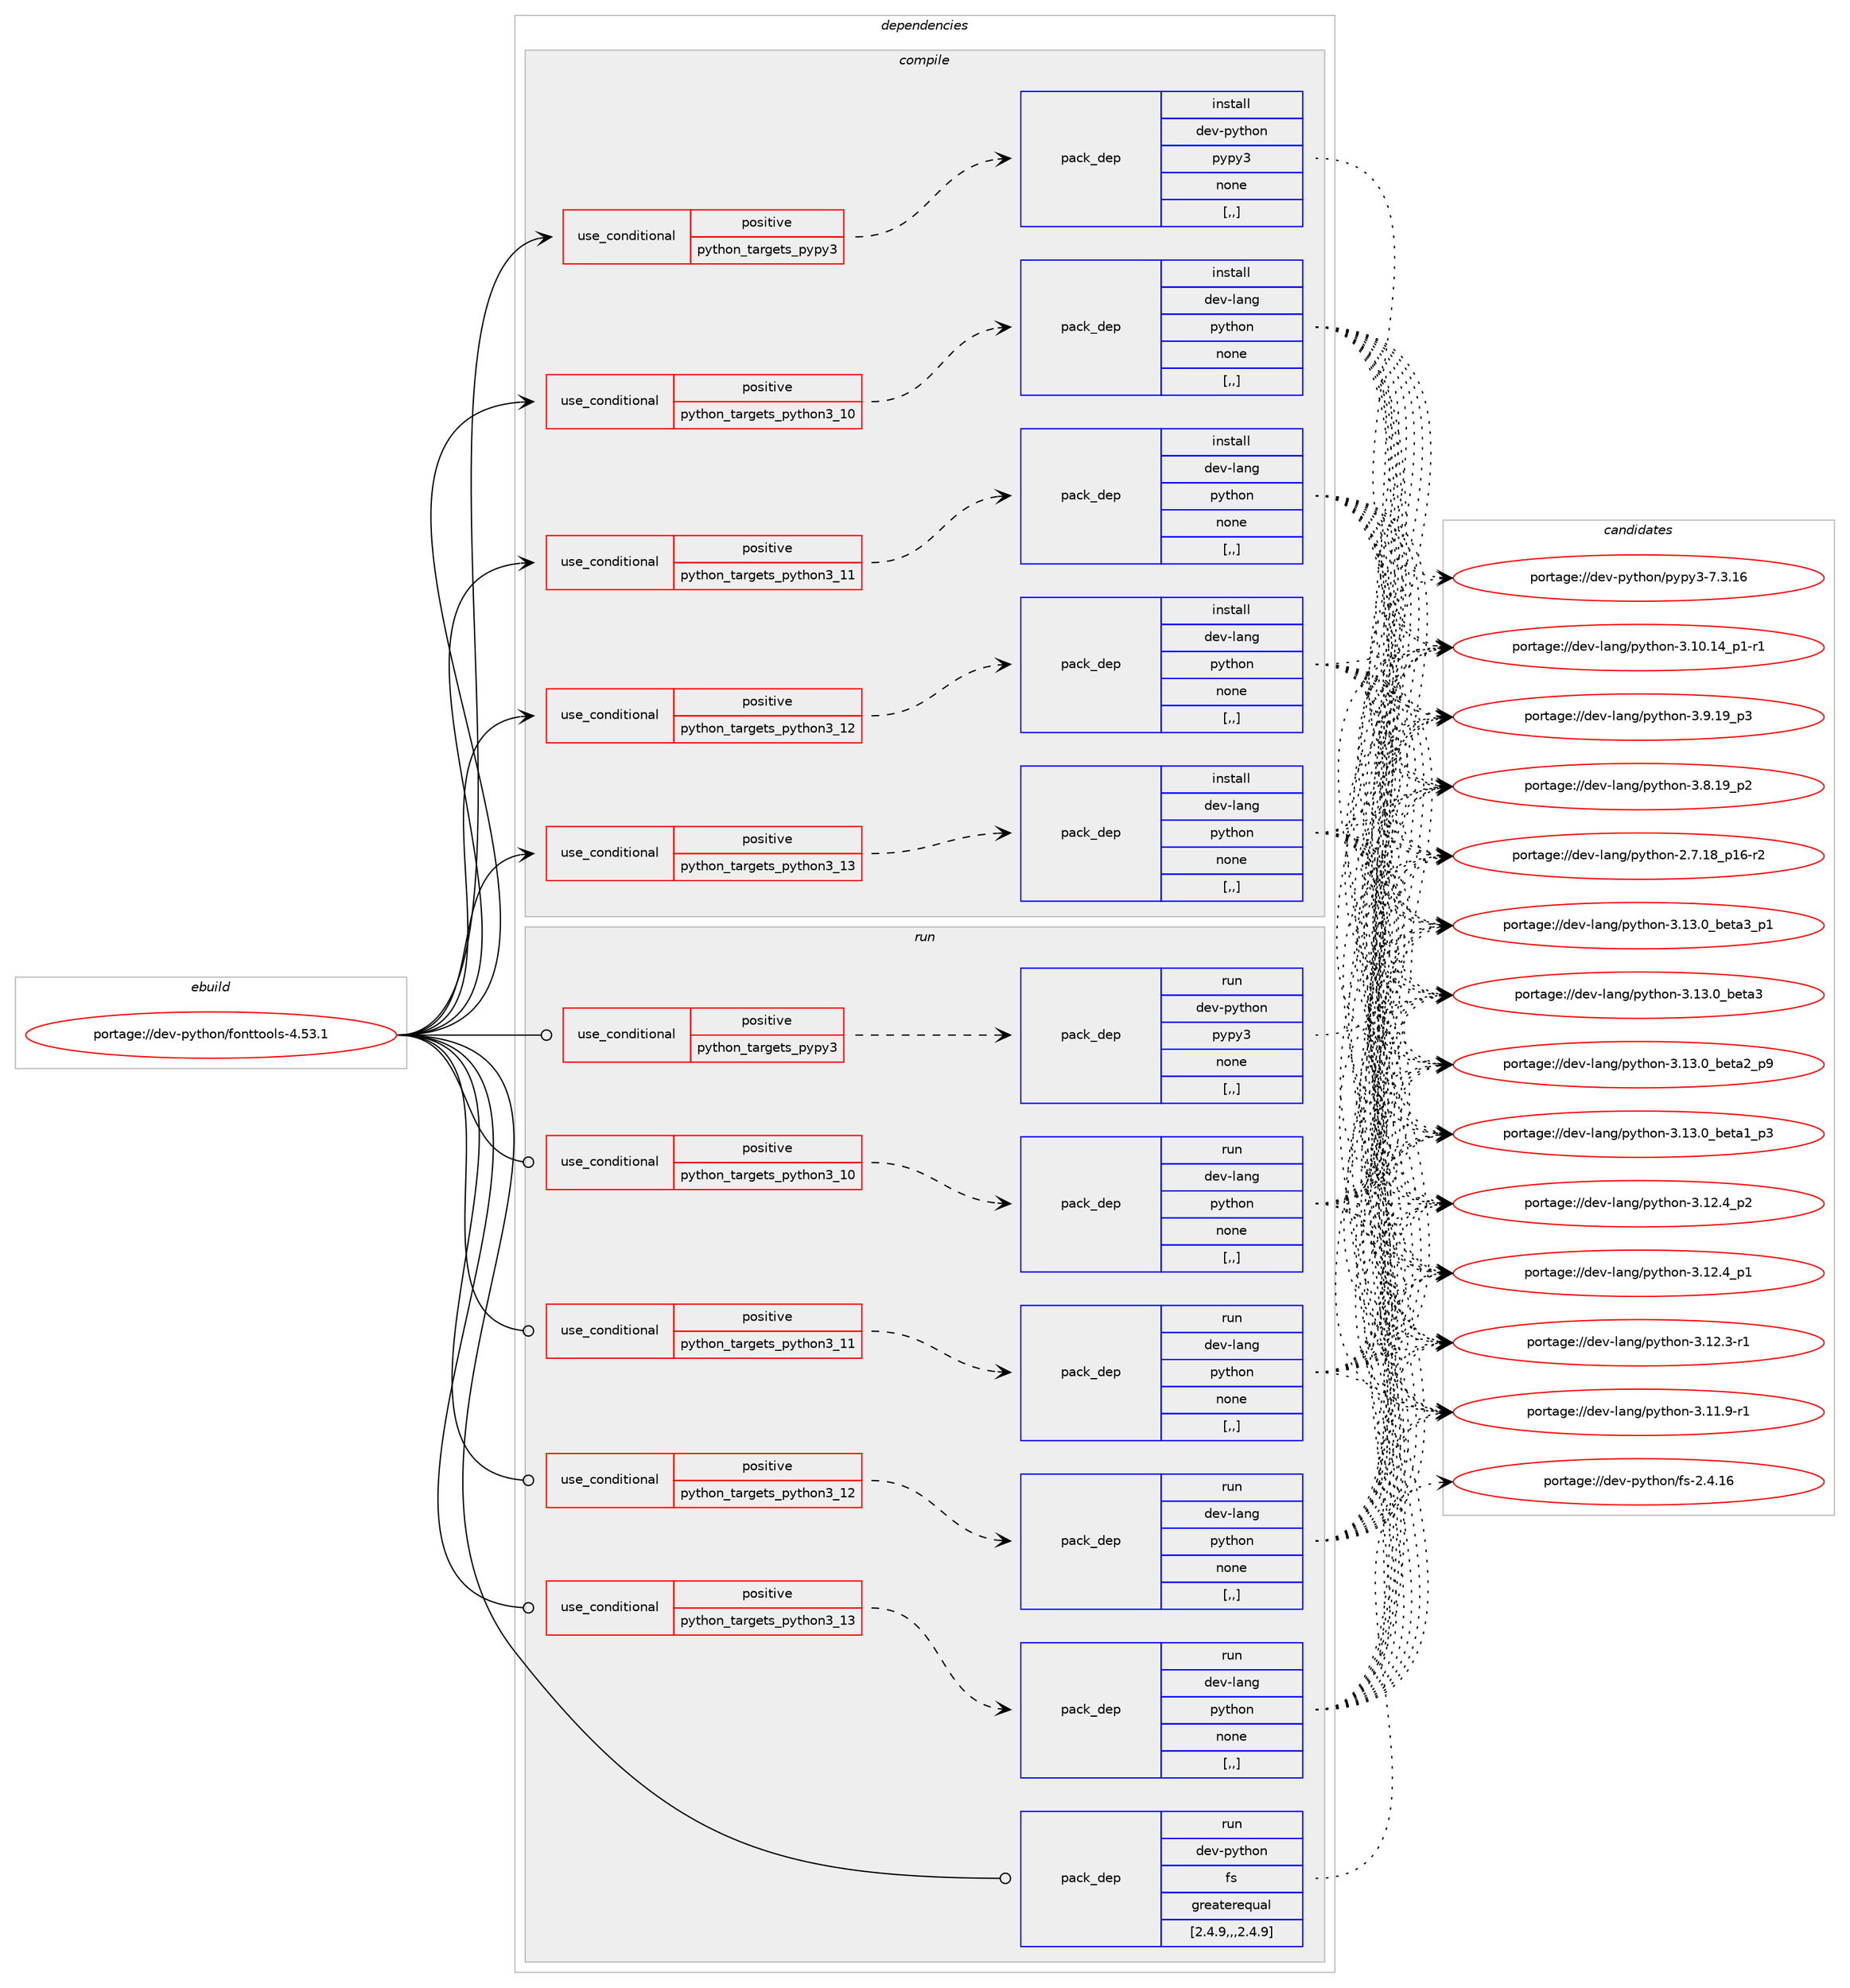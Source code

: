 digraph prolog {

# *************
# Graph options
# *************

newrank=true;
concentrate=true;
compound=true;
graph [rankdir=LR,fontname=Helvetica,fontsize=10,ranksep=1.5];#, ranksep=2.5, nodesep=0.2];
edge  [arrowhead=vee];
node  [fontname=Helvetica,fontsize=10];

# **********
# The ebuild
# **********

subgraph cluster_leftcol {
color=gray;
label=<<i>ebuild</i>>;
id [label="portage://dev-python/fonttools-4.53.1", color=red, width=4, href="../dev-python/fonttools-4.53.1.svg"];
}

# ****************
# The dependencies
# ****************

subgraph cluster_midcol {
color=gray;
label=<<i>dependencies</i>>;
subgraph cluster_compile {
fillcolor="#eeeeee";
style=filled;
label=<<i>compile</i>>;
subgraph cond32775 {
dependency146113 [label=<<TABLE BORDER="0" CELLBORDER="1" CELLSPACING="0" CELLPADDING="4"><TR><TD ROWSPAN="3" CELLPADDING="10">use_conditional</TD></TR><TR><TD>positive</TD></TR><TR><TD>python_targets_pypy3</TD></TR></TABLE>>, shape=none, color=red];
subgraph pack112089 {
dependency146114 [label=<<TABLE BORDER="0" CELLBORDER="1" CELLSPACING="0" CELLPADDING="4" WIDTH="220"><TR><TD ROWSPAN="6" CELLPADDING="30">pack_dep</TD></TR><TR><TD WIDTH="110">install</TD></TR><TR><TD>dev-python</TD></TR><TR><TD>pypy3</TD></TR><TR><TD>none</TD></TR><TR><TD>[,,]</TD></TR></TABLE>>, shape=none, color=blue];
}
dependency146113:e -> dependency146114:w [weight=20,style="dashed",arrowhead="vee"];
}
id:e -> dependency146113:w [weight=20,style="solid",arrowhead="vee"];
subgraph cond32776 {
dependency146115 [label=<<TABLE BORDER="0" CELLBORDER="1" CELLSPACING="0" CELLPADDING="4"><TR><TD ROWSPAN="3" CELLPADDING="10">use_conditional</TD></TR><TR><TD>positive</TD></TR><TR><TD>python_targets_python3_10</TD></TR></TABLE>>, shape=none, color=red];
subgraph pack112090 {
dependency146116 [label=<<TABLE BORDER="0" CELLBORDER="1" CELLSPACING="0" CELLPADDING="4" WIDTH="220"><TR><TD ROWSPAN="6" CELLPADDING="30">pack_dep</TD></TR><TR><TD WIDTH="110">install</TD></TR><TR><TD>dev-lang</TD></TR><TR><TD>python</TD></TR><TR><TD>none</TD></TR><TR><TD>[,,]</TD></TR></TABLE>>, shape=none, color=blue];
}
dependency146115:e -> dependency146116:w [weight=20,style="dashed",arrowhead="vee"];
}
id:e -> dependency146115:w [weight=20,style="solid",arrowhead="vee"];
subgraph cond32777 {
dependency146117 [label=<<TABLE BORDER="0" CELLBORDER="1" CELLSPACING="0" CELLPADDING="4"><TR><TD ROWSPAN="3" CELLPADDING="10">use_conditional</TD></TR><TR><TD>positive</TD></TR><TR><TD>python_targets_python3_11</TD></TR></TABLE>>, shape=none, color=red];
subgraph pack112091 {
dependency146118 [label=<<TABLE BORDER="0" CELLBORDER="1" CELLSPACING="0" CELLPADDING="4" WIDTH="220"><TR><TD ROWSPAN="6" CELLPADDING="30">pack_dep</TD></TR><TR><TD WIDTH="110">install</TD></TR><TR><TD>dev-lang</TD></TR><TR><TD>python</TD></TR><TR><TD>none</TD></TR><TR><TD>[,,]</TD></TR></TABLE>>, shape=none, color=blue];
}
dependency146117:e -> dependency146118:w [weight=20,style="dashed",arrowhead="vee"];
}
id:e -> dependency146117:w [weight=20,style="solid",arrowhead="vee"];
subgraph cond32778 {
dependency146119 [label=<<TABLE BORDER="0" CELLBORDER="1" CELLSPACING="0" CELLPADDING="4"><TR><TD ROWSPAN="3" CELLPADDING="10">use_conditional</TD></TR><TR><TD>positive</TD></TR><TR><TD>python_targets_python3_12</TD></TR></TABLE>>, shape=none, color=red];
subgraph pack112092 {
dependency146120 [label=<<TABLE BORDER="0" CELLBORDER="1" CELLSPACING="0" CELLPADDING="4" WIDTH="220"><TR><TD ROWSPAN="6" CELLPADDING="30">pack_dep</TD></TR><TR><TD WIDTH="110">install</TD></TR><TR><TD>dev-lang</TD></TR><TR><TD>python</TD></TR><TR><TD>none</TD></TR><TR><TD>[,,]</TD></TR></TABLE>>, shape=none, color=blue];
}
dependency146119:e -> dependency146120:w [weight=20,style="dashed",arrowhead="vee"];
}
id:e -> dependency146119:w [weight=20,style="solid",arrowhead="vee"];
subgraph cond32779 {
dependency146121 [label=<<TABLE BORDER="0" CELLBORDER="1" CELLSPACING="0" CELLPADDING="4"><TR><TD ROWSPAN="3" CELLPADDING="10">use_conditional</TD></TR><TR><TD>positive</TD></TR><TR><TD>python_targets_python3_13</TD></TR></TABLE>>, shape=none, color=red];
subgraph pack112093 {
dependency146122 [label=<<TABLE BORDER="0" CELLBORDER="1" CELLSPACING="0" CELLPADDING="4" WIDTH="220"><TR><TD ROWSPAN="6" CELLPADDING="30">pack_dep</TD></TR><TR><TD WIDTH="110">install</TD></TR><TR><TD>dev-lang</TD></TR><TR><TD>python</TD></TR><TR><TD>none</TD></TR><TR><TD>[,,]</TD></TR></TABLE>>, shape=none, color=blue];
}
dependency146121:e -> dependency146122:w [weight=20,style="dashed",arrowhead="vee"];
}
id:e -> dependency146121:w [weight=20,style="solid",arrowhead="vee"];
}
subgraph cluster_compileandrun {
fillcolor="#eeeeee";
style=filled;
label=<<i>compile and run</i>>;
}
subgraph cluster_run {
fillcolor="#eeeeee";
style=filled;
label=<<i>run</i>>;
subgraph cond32780 {
dependency146123 [label=<<TABLE BORDER="0" CELLBORDER="1" CELLSPACING="0" CELLPADDING="4"><TR><TD ROWSPAN="3" CELLPADDING="10">use_conditional</TD></TR><TR><TD>positive</TD></TR><TR><TD>python_targets_pypy3</TD></TR></TABLE>>, shape=none, color=red];
subgraph pack112094 {
dependency146124 [label=<<TABLE BORDER="0" CELLBORDER="1" CELLSPACING="0" CELLPADDING="4" WIDTH="220"><TR><TD ROWSPAN="6" CELLPADDING="30">pack_dep</TD></TR><TR><TD WIDTH="110">run</TD></TR><TR><TD>dev-python</TD></TR><TR><TD>pypy3</TD></TR><TR><TD>none</TD></TR><TR><TD>[,,]</TD></TR></TABLE>>, shape=none, color=blue];
}
dependency146123:e -> dependency146124:w [weight=20,style="dashed",arrowhead="vee"];
}
id:e -> dependency146123:w [weight=20,style="solid",arrowhead="odot"];
subgraph cond32781 {
dependency146125 [label=<<TABLE BORDER="0" CELLBORDER="1" CELLSPACING="0" CELLPADDING="4"><TR><TD ROWSPAN="3" CELLPADDING="10">use_conditional</TD></TR><TR><TD>positive</TD></TR><TR><TD>python_targets_python3_10</TD></TR></TABLE>>, shape=none, color=red];
subgraph pack112095 {
dependency146126 [label=<<TABLE BORDER="0" CELLBORDER="1" CELLSPACING="0" CELLPADDING="4" WIDTH="220"><TR><TD ROWSPAN="6" CELLPADDING="30">pack_dep</TD></TR><TR><TD WIDTH="110">run</TD></TR><TR><TD>dev-lang</TD></TR><TR><TD>python</TD></TR><TR><TD>none</TD></TR><TR><TD>[,,]</TD></TR></TABLE>>, shape=none, color=blue];
}
dependency146125:e -> dependency146126:w [weight=20,style="dashed",arrowhead="vee"];
}
id:e -> dependency146125:w [weight=20,style="solid",arrowhead="odot"];
subgraph cond32782 {
dependency146127 [label=<<TABLE BORDER="0" CELLBORDER="1" CELLSPACING="0" CELLPADDING="4"><TR><TD ROWSPAN="3" CELLPADDING="10">use_conditional</TD></TR><TR><TD>positive</TD></TR><TR><TD>python_targets_python3_11</TD></TR></TABLE>>, shape=none, color=red];
subgraph pack112096 {
dependency146128 [label=<<TABLE BORDER="0" CELLBORDER="1" CELLSPACING="0" CELLPADDING="4" WIDTH="220"><TR><TD ROWSPAN="6" CELLPADDING="30">pack_dep</TD></TR><TR><TD WIDTH="110">run</TD></TR><TR><TD>dev-lang</TD></TR><TR><TD>python</TD></TR><TR><TD>none</TD></TR><TR><TD>[,,]</TD></TR></TABLE>>, shape=none, color=blue];
}
dependency146127:e -> dependency146128:w [weight=20,style="dashed",arrowhead="vee"];
}
id:e -> dependency146127:w [weight=20,style="solid",arrowhead="odot"];
subgraph cond32783 {
dependency146129 [label=<<TABLE BORDER="0" CELLBORDER="1" CELLSPACING="0" CELLPADDING="4"><TR><TD ROWSPAN="3" CELLPADDING="10">use_conditional</TD></TR><TR><TD>positive</TD></TR><TR><TD>python_targets_python3_12</TD></TR></TABLE>>, shape=none, color=red];
subgraph pack112097 {
dependency146130 [label=<<TABLE BORDER="0" CELLBORDER="1" CELLSPACING="0" CELLPADDING="4" WIDTH="220"><TR><TD ROWSPAN="6" CELLPADDING="30">pack_dep</TD></TR><TR><TD WIDTH="110">run</TD></TR><TR><TD>dev-lang</TD></TR><TR><TD>python</TD></TR><TR><TD>none</TD></TR><TR><TD>[,,]</TD></TR></TABLE>>, shape=none, color=blue];
}
dependency146129:e -> dependency146130:w [weight=20,style="dashed",arrowhead="vee"];
}
id:e -> dependency146129:w [weight=20,style="solid",arrowhead="odot"];
subgraph cond32784 {
dependency146131 [label=<<TABLE BORDER="0" CELLBORDER="1" CELLSPACING="0" CELLPADDING="4"><TR><TD ROWSPAN="3" CELLPADDING="10">use_conditional</TD></TR><TR><TD>positive</TD></TR><TR><TD>python_targets_python3_13</TD></TR></TABLE>>, shape=none, color=red];
subgraph pack112098 {
dependency146132 [label=<<TABLE BORDER="0" CELLBORDER="1" CELLSPACING="0" CELLPADDING="4" WIDTH="220"><TR><TD ROWSPAN="6" CELLPADDING="30">pack_dep</TD></TR><TR><TD WIDTH="110">run</TD></TR><TR><TD>dev-lang</TD></TR><TR><TD>python</TD></TR><TR><TD>none</TD></TR><TR><TD>[,,]</TD></TR></TABLE>>, shape=none, color=blue];
}
dependency146131:e -> dependency146132:w [weight=20,style="dashed",arrowhead="vee"];
}
id:e -> dependency146131:w [weight=20,style="solid",arrowhead="odot"];
subgraph pack112099 {
dependency146133 [label=<<TABLE BORDER="0" CELLBORDER="1" CELLSPACING="0" CELLPADDING="4" WIDTH="220"><TR><TD ROWSPAN="6" CELLPADDING="30">pack_dep</TD></TR><TR><TD WIDTH="110">run</TD></TR><TR><TD>dev-python</TD></TR><TR><TD>fs</TD></TR><TR><TD>greaterequal</TD></TR><TR><TD>[2.4.9,,,2.4.9]</TD></TR></TABLE>>, shape=none, color=blue];
}
id:e -> dependency146133:w [weight=20,style="solid",arrowhead="odot"];
}
}

# **************
# The candidates
# **************

subgraph cluster_choices {
rank=same;
color=gray;
label=<<i>candidates</i>>;

subgraph choice112089 {
color=black;
nodesep=1;
choice10010111845112121116104111110471121211121215145554651464954 [label="portage://dev-python/pypy3-7.3.16", color=red, width=4,href="../dev-python/pypy3-7.3.16.svg"];
dependency146114:e -> choice10010111845112121116104111110471121211121215145554651464954:w [style=dotted,weight="100"];
}
subgraph choice112090 {
color=black;
nodesep=1;
choice10010111845108971101034711212111610411111045514649514648959810111697519511249 [label="portage://dev-lang/python-3.13.0_beta3_p1", color=red, width=4,href="../dev-lang/python-3.13.0_beta3_p1.svg"];
choice1001011184510897110103471121211161041111104551464951464895981011169751 [label="portage://dev-lang/python-3.13.0_beta3", color=red, width=4,href="../dev-lang/python-3.13.0_beta3.svg"];
choice10010111845108971101034711212111610411111045514649514648959810111697509511257 [label="portage://dev-lang/python-3.13.0_beta2_p9", color=red, width=4,href="../dev-lang/python-3.13.0_beta2_p9.svg"];
choice10010111845108971101034711212111610411111045514649514648959810111697499511251 [label="portage://dev-lang/python-3.13.0_beta1_p3", color=red, width=4,href="../dev-lang/python-3.13.0_beta1_p3.svg"];
choice100101118451089711010347112121116104111110455146495046529511250 [label="portage://dev-lang/python-3.12.4_p2", color=red, width=4,href="../dev-lang/python-3.12.4_p2.svg"];
choice100101118451089711010347112121116104111110455146495046529511249 [label="portage://dev-lang/python-3.12.4_p1", color=red, width=4,href="../dev-lang/python-3.12.4_p1.svg"];
choice100101118451089711010347112121116104111110455146495046514511449 [label="portage://dev-lang/python-3.12.3-r1", color=red, width=4,href="../dev-lang/python-3.12.3-r1.svg"];
choice100101118451089711010347112121116104111110455146494946574511449 [label="portage://dev-lang/python-3.11.9-r1", color=red, width=4,href="../dev-lang/python-3.11.9-r1.svg"];
choice100101118451089711010347112121116104111110455146494846495295112494511449 [label="portage://dev-lang/python-3.10.14_p1-r1", color=red, width=4,href="../dev-lang/python-3.10.14_p1-r1.svg"];
choice100101118451089711010347112121116104111110455146574649579511251 [label="portage://dev-lang/python-3.9.19_p3", color=red, width=4,href="../dev-lang/python-3.9.19_p3.svg"];
choice100101118451089711010347112121116104111110455146564649579511250 [label="portage://dev-lang/python-3.8.19_p2", color=red, width=4,href="../dev-lang/python-3.8.19_p2.svg"];
choice100101118451089711010347112121116104111110455046554649569511249544511450 [label="portage://dev-lang/python-2.7.18_p16-r2", color=red, width=4,href="../dev-lang/python-2.7.18_p16-r2.svg"];
dependency146116:e -> choice10010111845108971101034711212111610411111045514649514648959810111697519511249:w [style=dotted,weight="100"];
dependency146116:e -> choice1001011184510897110103471121211161041111104551464951464895981011169751:w [style=dotted,weight="100"];
dependency146116:e -> choice10010111845108971101034711212111610411111045514649514648959810111697509511257:w [style=dotted,weight="100"];
dependency146116:e -> choice10010111845108971101034711212111610411111045514649514648959810111697499511251:w [style=dotted,weight="100"];
dependency146116:e -> choice100101118451089711010347112121116104111110455146495046529511250:w [style=dotted,weight="100"];
dependency146116:e -> choice100101118451089711010347112121116104111110455146495046529511249:w [style=dotted,weight="100"];
dependency146116:e -> choice100101118451089711010347112121116104111110455146495046514511449:w [style=dotted,weight="100"];
dependency146116:e -> choice100101118451089711010347112121116104111110455146494946574511449:w [style=dotted,weight="100"];
dependency146116:e -> choice100101118451089711010347112121116104111110455146494846495295112494511449:w [style=dotted,weight="100"];
dependency146116:e -> choice100101118451089711010347112121116104111110455146574649579511251:w [style=dotted,weight="100"];
dependency146116:e -> choice100101118451089711010347112121116104111110455146564649579511250:w [style=dotted,weight="100"];
dependency146116:e -> choice100101118451089711010347112121116104111110455046554649569511249544511450:w [style=dotted,weight="100"];
}
subgraph choice112091 {
color=black;
nodesep=1;
choice10010111845108971101034711212111610411111045514649514648959810111697519511249 [label="portage://dev-lang/python-3.13.0_beta3_p1", color=red, width=4,href="../dev-lang/python-3.13.0_beta3_p1.svg"];
choice1001011184510897110103471121211161041111104551464951464895981011169751 [label="portage://dev-lang/python-3.13.0_beta3", color=red, width=4,href="../dev-lang/python-3.13.0_beta3.svg"];
choice10010111845108971101034711212111610411111045514649514648959810111697509511257 [label="portage://dev-lang/python-3.13.0_beta2_p9", color=red, width=4,href="../dev-lang/python-3.13.0_beta2_p9.svg"];
choice10010111845108971101034711212111610411111045514649514648959810111697499511251 [label="portage://dev-lang/python-3.13.0_beta1_p3", color=red, width=4,href="../dev-lang/python-3.13.0_beta1_p3.svg"];
choice100101118451089711010347112121116104111110455146495046529511250 [label="portage://dev-lang/python-3.12.4_p2", color=red, width=4,href="../dev-lang/python-3.12.4_p2.svg"];
choice100101118451089711010347112121116104111110455146495046529511249 [label="portage://dev-lang/python-3.12.4_p1", color=red, width=4,href="../dev-lang/python-3.12.4_p1.svg"];
choice100101118451089711010347112121116104111110455146495046514511449 [label="portage://dev-lang/python-3.12.3-r1", color=red, width=4,href="../dev-lang/python-3.12.3-r1.svg"];
choice100101118451089711010347112121116104111110455146494946574511449 [label="portage://dev-lang/python-3.11.9-r1", color=red, width=4,href="../dev-lang/python-3.11.9-r1.svg"];
choice100101118451089711010347112121116104111110455146494846495295112494511449 [label="portage://dev-lang/python-3.10.14_p1-r1", color=red, width=4,href="../dev-lang/python-3.10.14_p1-r1.svg"];
choice100101118451089711010347112121116104111110455146574649579511251 [label="portage://dev-lang/python-3.9.19_p3", color=red, width=4,href="../dev-lang/python-3.9.19_p3.svg"];
choice100101118451089711010347112121116104111110455146564649579511250 [label="portage://dev-lang/python-3.8.19_p2", color=red, width=4,href="../dev-lang/python-3.8.19_p2.svg"];
choice100101118451089711010347112121116104111110455046554649569511249544511450 [label="portage://dev-lang/python-2.7.18_p16-r2", color=red, width=4,href="../dev-lang/python-2.7.18_p16-r2.svg"];
dependency146118:e -> choice10010111845108971101034711212111610411111045514649514648959810111697519511249:w [style=dotted,weight="100"];
dependency146118:e -> choice1001011184510897110103471121211161041111104551464951464895981011169751:w [style=dotted,weight="100"];
dependency146118:e -> choice10010111845108971101034711212111610411111045514649514648959810111697509511257:w [style=dotted,weight="100"];
dependency146118:e -> choice10010111845108971101034711212111610411111045514649514648959810111697499511251:w [style=dotted,weight="100"];
dependency146118:e -> choice100101118451089711010347112121116104111110455146495046529511250:w [style=dotted,weight="100"];
dependency146118:e -> choice100101118451089711010347112121116104111110455146495046529511249:w [style=dotted,weight="100"];
dependency146118:e -> choice100101118451089711010347112121116104111110455146495046514511449:w [style=dotted,weight="100"];
dependency146118:e -> choice100101118451089711010347112121116104111110455146494946574511449:w [style=dotted,weight="100"];
dependency146118:e -> choice100101118451089711010347112121116104111110455146494846495295112494511449:w [style=dotted,weight="100"];
dependency146118:e -> choice100101118451089711010347112121116104111110455146574649579511251:w [style=dotted,weight="100"];
dependency146118:e -> choice100101118451089711010347112121116104111110455146564649579511250:w [style=dotted,weight="100"];
dependency146118:e -> choice100101118451089711010347112121116104111110455046554649569511249544511450:w [style=dotted,weight="100"];
}
subgraph choice112092 {
color=black;
nodesep=1;
choice10010111845108971101034711212111610411111045514649514648959810111697519511249 [label="portage://dev-lang/python-3.13.0_beta3_p1", color=red, width=4,href="../dev-lang/python-3.13.0_beta3_p1.svg"];
choice1001011184510897110103471121211161041111104551464951464895981011169751 [label="portage://dev-lang/python-3.13.0_beta3", color=red, width=4,href="../dev-lang/python-3.13.0_beta3.svg"];
choice10010111845108971101034711212111610411111045514649514648959810111697509511257 [label="portage://dev-lang/python-3.13.0_beta2_p9", color=red, width=4,href="../dev-lang/python-3.13.0_beta2_p9.svg"];
choice10010111845108971101034711212111610411111045514649514648959810111697499511251 [label="portage://dev-lang/python-3.13.0_beta1_p3", color=red, width=4,href="../dev-lang/python-3.13.0_beta1_p3.svg"];
choice100101118451089711010347112121116104111110455146495046529511250 [label="portage://dev-lang/python-3.12.4_p2", color=red, width=4,href="../dev-lang/python-3.12.4_p2.svg"];
choice100101118451089711010347112121116104111110455146495046529511249 [label="portage://dev-lang/python-3.12.4_p1", color=red, width=4,href="../dev-lang/python-3.12.4_p1.svg"];
choice100101118451089711010347112121116104111110455146495046514511449 [label="portage://dev-lang/python-3.12.3-r1", color=red, width=4,href="../dev-lang/python-3.12.3-r1.svg"];
choice100101118451089711010347112121116104111110455146494946574511449 [label="portage://dev-lang/python-3.11.9-r1", color=red, width=4,href="../dev-lang/python-3.11.9-r1.svg"];
choice100101118451089711010347112121116104111110455146494846495295112494511449 [label="portage://dev-lang/python-3.10.14_p1-r1", color=red, width=4,href="../dev-lang/python-3.10.14_p1-r1.svg"];
choice100101118451089711010347112121116104111110455146574649579511251 [label="portage://dev-lang/python-3.9.19_p3", color=red, width=4,href="../dev-lang/python-3.9.19_p3.svg"];
choice100101118451089711010347112121116104111110455146564649579511250 [label="portage://dev-lang/python-3.8.19_p2", color=red, width=4,href="../dev-lang/python-3.8.19_p2.svg"];
choice100101118451089711010347112121116104111110455046554649569511249544511450 [label="portage://dev-lang/python-2.7.18_p16-r2", color=red, width=4,href="../dev-lang/python-2.7.18_p16-r2.svg"];
dependency146120:e -> choice10010111845108971101034711212111610411111045514649514648959810111697519511249:w [style=dotted,weight="100"];
dependency146120:e -> choice1001011184510897110103471121211161041111104551464951464895981011169751:w [style=dotted,weight="100"];
dependency146120:e -> choice10010111845108971101034711212111610411111045514649514648959810111697509511257:w [style=dotted,weight="100"];
dependency146120:e -> choice10010111845108971101034711212111610411111045514649514648959810111697499511251:w [style=dotted,weight="100"];
dependency146120:e -> choice100101118451089711010347112121116104111110455146495046529511250:w [style=dotted,weight="100"];
dependency146120:e -> choice100101118451089711010347112121116104111110455146495046529511249:w [style=dotted,weight="100"];
dependency146120:e -> choice100101118451089711010347112121116104111110455146495046514511449:w [style=dotted,weight="100"];
dependency146120:e -> choice100101118451089711010347112121116104111110455146494946574511449:w [style=dotted,weight="100"];
dependency146120:e -> choice100101118451089711010347112121116104111110455146494846495295112494511449:w [style=dotted,weight="100"];
dependency146120:e -> choice100101118451089711010347112121116104111110455146574649579511251:w [style=dotted,weight="100"];
dependency146120:e -> choice100101118451089711010347112121116104111110455146564649579511250:w [style=dotted,weight="100"];
dependency146120:e -> choice100101118451089711010347112121116104111110455046554649569511249544511450:w [style=dotted,weight="100"];
}
subgraph choice112093 {
color=black;
nodesep=1;
choice10010111845108971101034711212111610411111045514649514648959810111697519511249 [label="portage://dev-lang/python-3.13.0_beta3_p1", color=red, width=4,href="../dev-lang/python-3.13.0_beta3_p1.svg"];
choice1001011184510897110103471121211161041111104551464951464895981011169751 [label="portage://dev-lang/python-3.13.0_beta3", color=red, width=4,href="../dev-lang/python-3.13.0_beta3.svg"];
choice10010111845108971101034711212111610411111045514649514648959810111697509511257 [label="portage://dev-lang/python-3.13.0_beta2_p9", color=red, width=4,href="../dev-lang/python-3.13.0_beta2_p9.svg"];
choice10010111845108971101034711212111610411111045514649514648959810111697499511251 [label="portage://dev-lang/python-3.13.0_beta1_p3", color=red, width=4,href="../dev-lang/python-3.13.0_beta1_p3.svg"];
choice100101118451089711010347112121116104111110455146495046529511250 [label="portage://dev-lang/python-3.12.4_p2", color=red, width=4,href="../dev-lang/python-3.12.4_p2.svg"];
choice100101118451089711010347112121116104111110455146495046529511249 [label="portage://dev-lang/python-3.12.4_p1", color=red, width=4,href="../dev-lang/python-3.12.4_p1.svg"];
choice100101118451089711010347112121116104111110455146495046514511449 [label="portage://dev-lang/python-3.12.3-r1", color=red, width=4,href="../dev-lang/python-3.12.3-r1.svg"];
choice100101118451089711010347112121116104111110455146494946574511449 [label="portage://dev-lang/python-3.11.9-r1", color=red, width=4,href="../dev-lang/python-3.11.9-r1.svg"];
choice100101118451089711010347112121116104111110455146494846495295112494511449 [label="portage://dev-lang/python-3.10.14_p1-r1", color=red, width=4,href="../dev-lang/python-3.10.14_p1-r1.svg"];
choice100101118451089711010347112121116104111110455146574649579511251 [label="portage://dev-lang/python-3.9.19_p3", color=red, width=4,href="../dev-lang/python-3.9.19_p3.svg"];
choice100101118451089711010347112121116104111110455146564649579511250 [label="portage://dev-lang/python-3.8.19_p2", color=red, width=4,href="../dev-lang/python-3.8.19_p2.svg"];
choice100101118451089711010347112121116104111110455046554649569511249544511450 [label="portage://dev-lang/python-2.7.18_p16-r2", color=red, width=4,href="../dev-lang/python-2.7.18_p16-r2.svg"];
dependency146122:e -> choice10010111845108971101034711212111610411111045514649514648959810111697519511249:w [style=dotted,weight="100"];
dependency146122:e -> choice1001011184510897110103471121211161041111104551464951464895981011169751:w [style=dotted,weight="100"];
dependency146122:e -> choice10010111845108971101034711212111610411111045514649514648959810111697509511257:w [style=dotted,weight="100"];
dependency146122:e -> choice10010111845108971101034711212111610411111045514649514648959810111697499511251:w [style=dotted,weight="100"];
dependency146122:e -> choice100101118451089711010347112121116104111110455146495046529511250:w [style=dotted,weight="100"];
dependency146122:e -> choice100101118451089711010347112121116104111110455146495046529511249:w [style=dotted,weight="100"];
dependency146122:e -> choice100101118451089711010347112121116104111110455146495046514511449:w [style=dotted,weight="100"];
dependency146122:e -> choice100101118451089711010347112121116104111110455146494946574511449:w [style=dotted,weight="100"];
dependency146122:e -> choice100101118451089711010347112121116104111110455146494846495295112494511449:w [style=dotted,weight="100"];
dependency146122:e -> choice100101118451089711010347112121116104111110455146574649579511251:w [style=dotted,weight="100"];
dependency146122:e -> choice100101118451089711010347112121116104111110455146564649579511250:w [style=dotted,weight="100"];
dependency146122:e -> choice100101118451089711010347112121116104111110455046554649569511249544511450:w [style=dotted,weight="100"];
}
subgraph choice112094 {
color=black;
nodesep=1;
choice10010111845112121116104111110471121211121215145554651464954 [label="portage://dev-python/pypy3-7.3.16", color=red, width=4,href="../dev-python/pypy3-7.3.16.svg"];
dependency146124:e -> choice10010111845112121116104111110471121211121215145554651464954:w [style=dotted,weight="100"];
}
subgraph choice112095 {
color=black;
nodesep=1;
choice10010111845108971101034711212111610411111045514649514648959810111697519511249 [label="portage://dev-lang/python-3.13.0_beta3_p1", color=red, width=4,href="../dev-lang/python-3.13.0_beta3_p1.svg"];
choice1001011184510897110103471121211161041111104551464951464895981011169751 [label="portage://dev-lang/python-3.13.0_beta3", color=red, width=4,href="../dev-lang/python-3.13.0_beta3.svg"];
choice10010111845108971101034711212111610411111045514649514648959810111697509511257 [label="portage://dev-lang/python-3.13.0_beta2_p9", color=red, width=4,href="../dev-lang/python-3.13.0_beta2_p9.svg"];
choice10010111845108971101034711212111610411111045514649514648959810111697499511251 [label="portage://dev-lang/python-3.13.0_beta1_p3", color=red, width=4,href="../dev-lang/python-3.13.0_beta1_p3.svg"];
choice100101118451089711010347112121116104111110455146495046529511250 [label="portage://dev-lang/python-3.12.4_p2", color=red, width=4,href="../dev-lang/python-3.12.4_p2.svg"];
choice100101118451089711010347112121116104111110455146495046529511249 [label="portage://dev-lang/python-3.12.4_p1", color=red, width=4,href="../dev-lang/python-3.12.4_p1.svg"];
choice100101118451089711010347112121116104111110455146495046514511449 [label="portage://dev-lang/python-3.12.3-r1", color=red, width=4,href="../dev-lang/python-3.12.3-r1.svg"];
choice100101118451089711010347112121116104111110455146494946574511449 [label="portage://dev-lang/python-3.11.9-r1", color=red, width=4,href="../dev-lang/python-3.11.9-r1.svg"];
choice100101118451089711010347112121116104111110455146494846495295112494511449 [label="portage://dev-lang/python-3.10.14_p1-r1", color=red, width=4,href="../dev-lang/python-3.10.14_p1-r1.svg"];
choice100101118451089711010347112121116104111110455146574649579511251 [label="portage://dev-lang/python-3.9.19_p3", color=red, width=4,href="../dev-lang/python-3.9.19_p3.svg"];
choice100101118451089711010347112121116104111110455146564649579511250 [label="portage://dev-lang/python-3.8.19_p2", color=red, width=4,href="../dev-lang/python-3.8.19_p2.svg"];
choice100101118451089711010347112121116104111110455046554649569511249544511450 [label="portage://dev-lang/python-2.7.18_p16-r2", color=red, width=4,href="../dev-lang/python-2.7.18_p16-r2.svg"];
dependency146126:e -> choice10010111845108971101034711212111610411111045514649514648959810111697519511249:w [style=dotted,weight="100"];
dependency146126:e -> choice1001011184510897110103471121211161041111104551464951464895981011169751:w [style=dotted,weight="100"];
dependency146126:e -> choice10010111845108971101034711212111610411111045514649514648959810111697509511257:w [style=dotted,weight="100"];
dependency146126:e -> choice10010111845108971101034711212111610411111045514649514648959810111697499511251:w [style=dotted,weight="100"];
dependency146126:e -> choice100101118451089711010347112121116104111110455146495046529511250:w [style=dotted,weight="100"];
dependency146126:e -> choice100101118451089711010347112121116104111110455146495046529511249:w [style=dotted,weight="100"];
dependency146126:e -> choice100101118451089711010347112121116104111110455146495046514511449:w [style=dotted,weight="100"];
dependency146126:e -> choice100101118451089711010347112121116104111110455146494946574511449:w [style=dotted,weight="100"];
dependency146126:e -> choice100101118451089711010347112121116104111110455146494846495295112494511449:w [style=dotted,weight="100"];
dependency146126:e -> choice100101118451089711010347112121116104111110455146574649579511251:w [style=dotted,weight="100"];
dependency146126:e -> choice100101118451089711010347112121116104111110455146564649579511250:w [style=dotted,weight="100"];
dependency146126:e -> choice100101118451089711010347112121116104111110455046554649569511249544511450:w [style=dotted,weight="100"];
}
subgraph choice112096 {
color=black;
nodesep=1;
choice10010111845108971101034711212111610411111045514649514648959810111697519511249 [label="portage://dev-lang/python-3.13.0_beta3_p1", color=red, width=4,href="../dev-lang/python-3.13.0_beta3_p1.svg"];
choice1001011184510897110103471121211161041111104551464951464895981011169751 [label="portage://dev-lang/python-3.13.0_beta3", color=red, width=4,href="../dev-lang/python-3.13.0_beta3.svg"];
choice10010111845108971101034711212111610411111045514649514648959810111697509511257 [label="portage://dev-lang/python-3.13.0_beta2_p9", color=red, width=4,href="../dev-lang/python-3.13.0_beta2_p9.svg"];
choice10010111845108971101034711212111610411111045514649514648959810111697499511251 [label="portage://dev-lang/python-3.13.0_beta1_p3", color=red, width=4,href="../dev-lang/python-3.13.0_beta1_p3.svg"];
choice100101118451089711010347112121116104111110455146495046529511250 [label="portage://dev-lang/python-3.12.4_p2", color=red, width=4,href="../dev-lang/python-3.12.4_p2.svg"];
choice100101118451089711010347112121116104111110455146495046529511249 [label="portage://dev-lang/python-3.12.4_p1", color=red, width=4,href="../dev-lang/python-3.12.4_p1.svg"];
choice100101118451089711010347112121116104111110455146495046514511449 [label="portage://dev-lang/python-3.12.3-r1", color=red, width=4,href="../dev-lang/python-3.12.3-r1.svg"];
choice100101118451089711010347112121116104111110455146494946574511449 [label="portage://dev-lang/python-3.11.9-r1", color=red, width=4,href="../dev-lang/python-3.11.9-r1.svg"];
choice100101118451089711010347112121116104111110455146494846495295112494511449 [label="portage://dev-lang/python-3.10.14_p1-r1", color=red, width=4,href="../dev-lang/python-3.10.14_p1-r1.svg"];
choice100101118451089711010347112121116104111110455146574649579511251 [label="portage://dev-lang/python-3.9.19_p3", color=red, width=4,href="../dev-lang/python-3.9.19_p3.svg"];
choice100101118451089711010347112121116104111110455146564649579511250 [label="portage://dev-lang/python-3.8.19_p2", color=red, width=4,href="../dev-lang/python-3.8.19_p2.svg"];
choice100101118451089711010347112121116104111110455046554649569511249544511450 [label="portage://dev-lang/python-2.7.18_p16-r2", color=red, width=4,href="../dev-lang/python-2.7.18_p16-r2.svg"];
dependency146128:e -> choice10010111845108971101034711212111610411111045514649514648959810111697519511249:w [style=dotted,weight="100"];
dependency146128:e -> choice1001011184510897110103471121211161041111104551464951464895981011169751:w [style=dotted,weight="100"];
dependency146128:e -> choice10010111845108971101034711212111610411111045514649514648959810111697509511257:w [style=dotted,weight="100"];
dependency146128:e -> choice10010111845108971101034711212111610411111045514649514648959810111697499511251:w [style=dotted,weight="100"];
dependency146128:e -> choice100101118451089711010347112121116104111110455146495046529511250:w [style=dotted,weight="100"];
dependency146128:e -> choice100101118451089711010347112121116104111110455146495046529511249:w [style=dotted,weight="100"];
dependency146128:e -> choice100101118451089711010347112121116104111110455146495046514511449:w [style=dotted,weight="100"];
dependency146128:e -> choice100101118451089711010347112121116104111110455146494946574511449:w [style=dotted,weight="100"];
dependency146128:e -> choice100101118451089711010347112121116104111110455146494846495295112494511449:w [style=dotted,weight="100"];
dependency146128:e -> choice100101118451089711010347112121116104111110455146574649579511251:w [style=dotted,weight="100"];
dependency146128:e -> choice100101118451089711010347112121116104111110455146564649579511250:w [style=dotted,weight="100"];
dependency146128:e -> choice100101118451089711010347112121116104111110455046554649569511249544511450:w [style=dotted,weight="100"];
}
subgraph choice112097 {
color=black;
nodesep=1;
choice10010111845108971101034711212111610411111045514649514648959810111697519511249 [label="portage://dev-lang/python-3.13.0_beta3_p1", color=red, width=4,href="../dev-lang/python-3.13.0_beta3_p1.svg"];
choice1001011184510897110103471121211161041111104551464951464895981011169751 [label="portage://dev-lang/python-3.13.0_beta3", color=red, width=4,href="../dev-lang/python-3.13.0_beta3.svg"];
choice10010111845108971101034711212111610411111045514649514648959810111697509511257 [label="portage://dev-lang/python-3.13.0_beta2_p9", color=red, width=4,href="../dev-lang/python-3.13.0_beta2_p9.svg"];
choice10010111845108971101034711212111610411111045514649514648959810111697499511251 [label="portage://dev-lang/python-3.13.0_beta1_p3", color=red, width=4,href="../dev-lang/python-3.13.0_beta1_p3.svg"];
choice100101118451089711010347112121116104111110455146495046529511250 [label="portage://dev-lang/python-3.12.4_p2", color=red, width=4,href="../dev-lang/python-3.12.4_p2.svg"];
choice100101118451089711010347112121116104111110455146495046529511249 [label="portage://dev-lang/python-3.12.4_p1", color=red, width=4,href="../dev-lang/python-3.12.4_p1.svg"];
choice100101118451089711010347112121116104111110455146495046514511449 [label="portage://dev-lang/python-3.12.3-r1", color=red, width=4,href="../dev-lang/python-3.12.3-r1.svg"];
choice100101118451089711010347112121116104111110455146494946574511449 [label="portage://dev-lang/python-3.11.9-r1", color=red, width=4,href="../dev-lang/python-3.11.9-r1.svg"];
choice100101118451089711010347112121116104111110455146494846495295112494511449 [label="portage://dev-lang/python-3.10.14_p1-r1", color=red, width=4,href="../dev-lang/python-3.10.14_p1-r1.svg"];
choice100101118451089711010347112121116104111110455146574649579511251 [label="portage://dev-lang/python-3.9.19_p3", color=red, width=4,href="../dev-lang/python-3.9.19_p3.svg"];
choice100101118451089711010347112121116104111110455146564649579511250 [label="portage://dev-lang/python-3.8.19_p2", color=red, width=4,href="../dev-lang/python-3.8.19_p2.svg"];
choice100101118451089711010347112121116104111110455046554649569511249544511450 [label="portage://dev-lang/python-2.7.18_p16-r2", color=red, width=4,href="../dev-lang/python-2.7.18_p16-r2.svg"];
dependency146130:e -> choice10010111845108971101034711212111610411111045514649514648959810111697519511249:w [style=dotted,weight="100"];
dependency146130:e -> choice1001011184510897110103471121211161041111104551464951464895981011169751:w [style=dotted,weight="100"];
dependency146130:e -> choice10010111845108971101034711212111610411111045514649514648959810111697509511257:w [style=dotted,weight="100"];
dependency146130:e -> choice10010111845108971101034711212111610411111045514649514648959810111697499511251:w [style=dotted,weight="100"];
dependency146130:e -> choice100101118451089711010347112121116104111110455146495046529511250:w [style=dotted,weight="100"];
dependency146130:e -> choice100101118451089711010347112121116104111110455146495046529511249:w [style=dotted,weight="100"];
dependency146130:e -> choice100101118451089711010347112121116104111110455146495046514511449:w [style=dotted,weight="100"];
dependency146130:e -> choice100101118451089711010347112121116104111110455146494946574511449:w [style=dotted,weight="100"];
dependency146130:e -> choice100101118451089711010347112121116104111110455146494846495295112494511449:w [style=dotted,weight="100"];
dependency146130:e -> choice100101118451089711010347112121116104111110455146574649579511251:w [style=dotted,weight="100"];
dependency146130:e -> choice100101118451089711010347112121116104111110455146564649579511250:w [style=dotted,weight="100"];
dependency146130:e -> choice100101118451089711010347112121116104111110455046554649569511249544511450:w [style=dotted,weight="100"];
}
subgraph choice112098 {
color=black;
nodesep=1;
choice10010111845108971101034711212111610411111045514649514648959810111697519511249 [label="portage://dev-lang/python-3.13.0_beta3_p1", color=red, width=4,href="../dev-lang/python-3.13.0_beta3_p1.svg"];
choice1001011184510897110103471121211161041111104551464951464895981011169751 [label="portage://dev-lang/python-3.13.0_beta3", color=red, width=4,href="../dev-lang/python-3.13.0_beta3.svg"];
choice10010111845108971101034711212111610411111045514649514648959810111697509511257 [label="portage://dev-lang/python-3.13.0_beta2_p9", color=red, width=4,href="../dev-lang/python-3.13.0_beta2_p9.svg"];
choice10010111845108971101034711212111610411111045514649514648959810111697499511251 [label="portage://dev-lang/python-3.13.0_beta1_p3", color=red, width=4,href="../dev-lang/python-3.13.0_beta1_p3.svg"];
choice100101118451089711010347112121116104111110455146495046529511250 [label="portage://dev-lang/python-3.12.4_p2", color=red, width=4,href="../dev-lang/python-3.12.4_p2.svg"];
choice100101118451089711010347112121116104111110455146495046529511249 [label="portage://dev-lang/python-3.12.4_p1", color=red, width=4,href="../dev-lang/python-3.12.4_p1.svg"];
choice100101118451089711010347112121116104111110455146495046514511449 [label="portage://dev-lang/python-3.12.3-r1", color=red, width=4,href="../dev-lang/python-3.12.3-r1.svg"];
choice100101118451089711010347112121116104111110455146494946574511449 [label="portage://dev-lang/python-3.11.9-r1", color=red, width=4,href="../dev-lang/python-3.11.9-r1.svg"];
choice100101118451089711010347112121116104111110455146494846495295112494511449 [label="portage://dev-lang/python-3.10.14_p1-r1", color=red, width=4,href="../dev-lang/python-3.10.14_p1-r1.svg"];
choice100101118451089711010347112121116104111110455146574649579511251 [label="portage://dev-lang/python-3.9.19_p3", color=red, width=4,href="../dev-lang/python-3.9.19_p3.svg"];
choice100101118451089711010347112121116104111110455146564649579511250 [label="portage://dev-lang/python-3.8.19_p2", color=red, width=4,href="../dev-lang/python-3.8.19_p2.svg"];
choice100101118451089711010347112121116104111110455046554649569511249544511450 [label="portage://dev-lang/python-2.7.18_p16-r2", color=red, width=4,href="../dev-lang/python-2.7.18_p16-r2.svg"];
dependency146132:e -> choice10010111845108971101034711212111610411111045514649514648959810111697519511249:w [style=dotted,weight="100"];
dependency146132:e -> choice1001011184510897110103471121211161041111104551464951464895981011169751:w [style=dotted,weight="100"];
dependency146132:e -> choice10010111845108971101034711212111610411111045514649514648959810111697509511257:w [style=dotted,weight="100"];
dependency146132:e -> choice10010111845108971101034711212111610411111045514649514648959810111697499511251:w [style=dotted,weight="100"];
dependency146132:e -> choice100101118451089711010347112121116104111110455146495046529511250:w [style=dotted,weight="100"];
dependency146132:e -> choice100101118451089711010347112121116104111110455146495046529511249:w [style=dotted,weight="100"];
dependency146132:e -> choice100101118451089711010347112121116104111110455146495046514511449:w [style=dotted,weight="100"];
dependency146132:e -> choice100101118451089711010347112121116104111110455146494946574511449:w [style=dotted,weight="100"];
dependency146132:e -> choice100101118451089711010347112121116104111110455146494846495295112494511449:w [style=dotted,weight="100"];
dependency146132:e -> choice100101118451089711010347112121116104111110455146574649579511251:w [style=dotted,weight="100"];
dependency146132:e -> choice100101118451089711010347112121116104111110455146564649579511250:w [style=dotted,weight="100"];
dependency146132:e -> choice100101118451089711010347112121116104111110455046554649569511249544511450:w [style=dotted,weight="100"];
}
subgraph choice112099 {
color=black;
nodesep=1;
choice100101118451121211161041111104710211545504652464954 [label="portage://dev-python/fs-2.4.16", color=red, width=4,href="../dev-python/fs-2.4.16.svg"];
dependency146133:e -> choice100101118451121211161041111104710211545504652464954:w [style=dotted,weight="100"];
}
}

}
